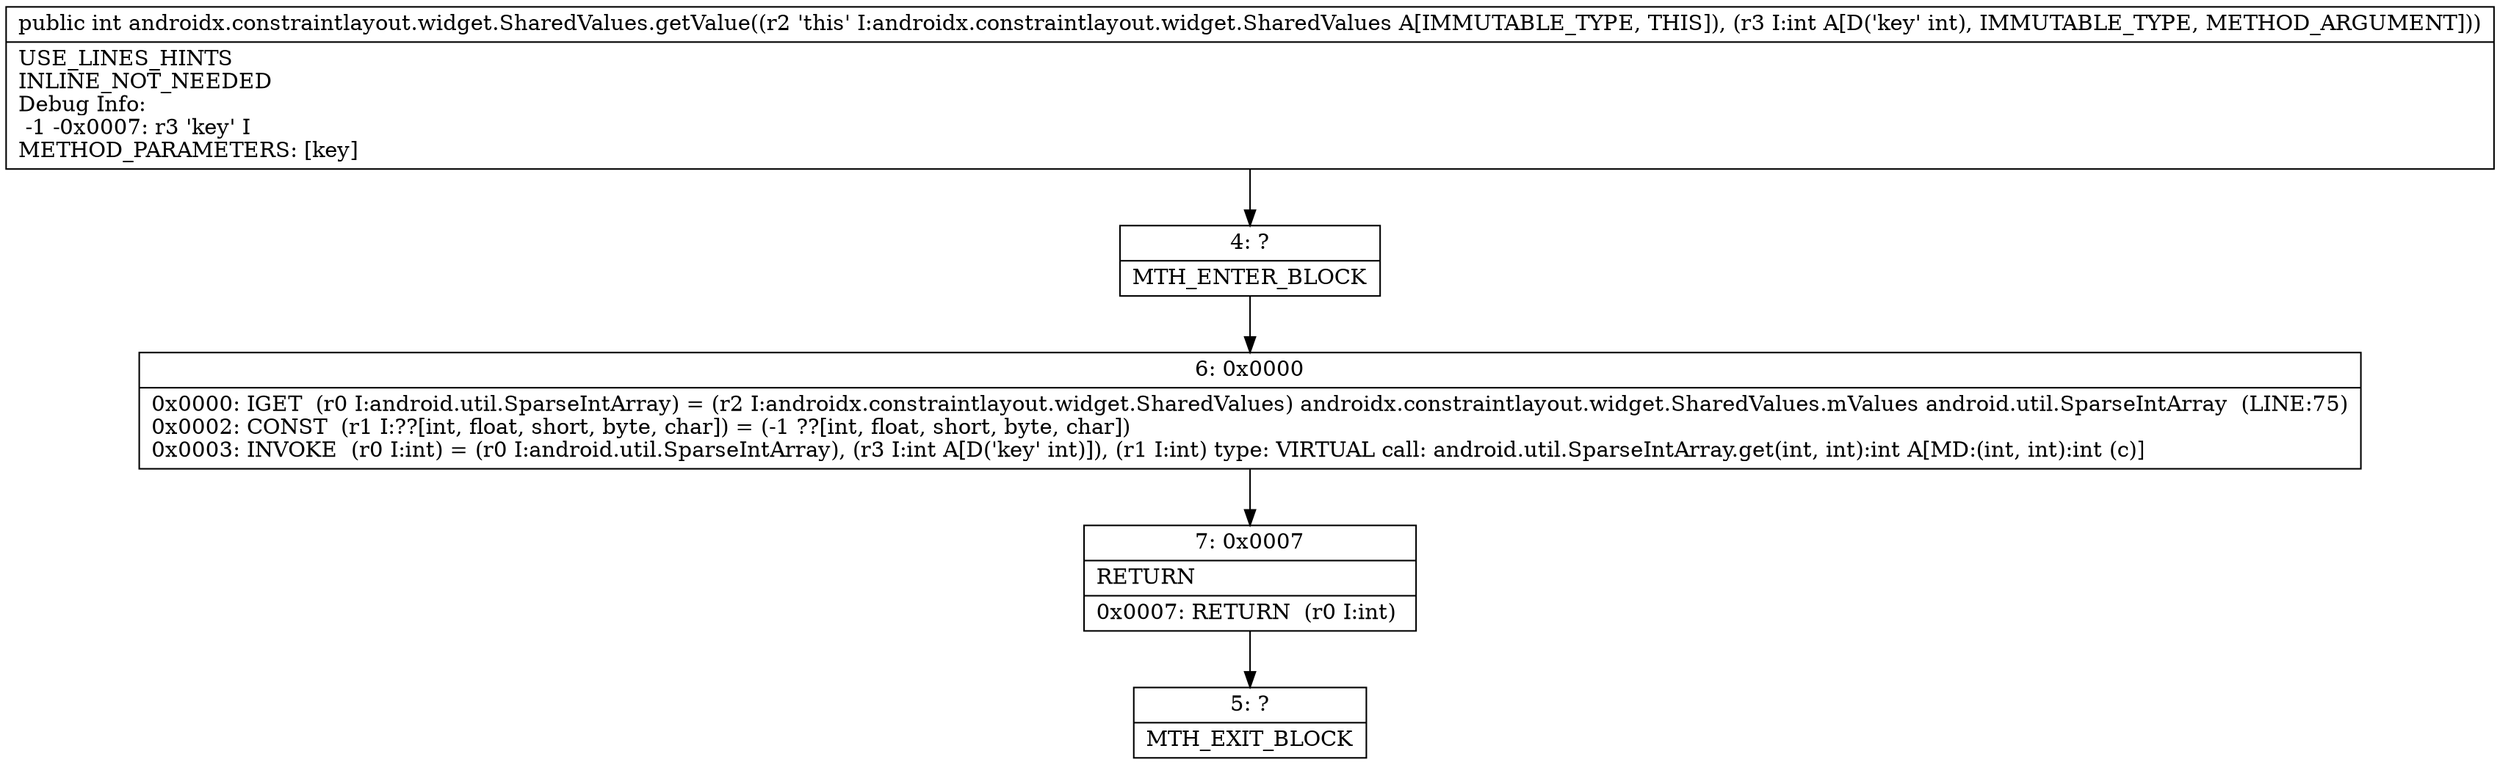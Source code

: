 digraph "CFG forandroidx.constraintlayout.widget.SharedValues.getValue(I)I" {
Node_4 [shape=record,label="{4\:\ ?|MTH_ENTER_BLOCK\l}"];
Node_6 [shape=record,label="{6\:\ 0x0000|0x0000: IGET  (r0 I:android.util.SparseIntArray) = (r2 I:androidx.constraintlayout.widget.SharedValues) androidx.constraintlayout.widget.SharedValues.mValues android.util.SparseIntArray  (LINE:75)\l0x0002: CONST  (r1 I:??[int, float, short, byte, char]) = (\-1 ??[int, float, short, byte, char]) \l0x0003: INVOKE  (r0 I:int) = (r0 I:android.util.SparseIntArray), (r3 I:int A[D('key' int)]), (r1 I:int) type: VIRTUAL call: android.util.SparseIntArray.get(int, int):int A[MD:(int, int):int (c)]\l}"];
Node_7 [shape=record,label="{7\:\ 0x0007|RETURN\l|0x0007: RETURN  (r0 I:int) \l}"];
Node_5 [shape=record,label="{5\:\ ?|MTH_EXIT_BLOCK\l}"];
MethodNode[shape=record,label="{public int androidx.constraintlayout.widget.SharedValues.getValue((r2 'this' I:androidx.constraintlayout.widget.SharedValues A[IMMUTABLE_TYPE, THIS]), (r3 I:int A[D('key' int), IMMUTABLE_TYPE, METHOD_ARGUMENT]))  | USE_LINES_HINTS\lINLINE_NOT_NEEDED\lDebug Info:\l  \-1 \-0x0007: r3 'key' I\lMETHOD_PARAMETERS: [key]\l}"];
MethodNode -> Node_4;Node_4 -> Node_6;
Node_6 -> Node_7;
Node_7 -> Node_5;
}

